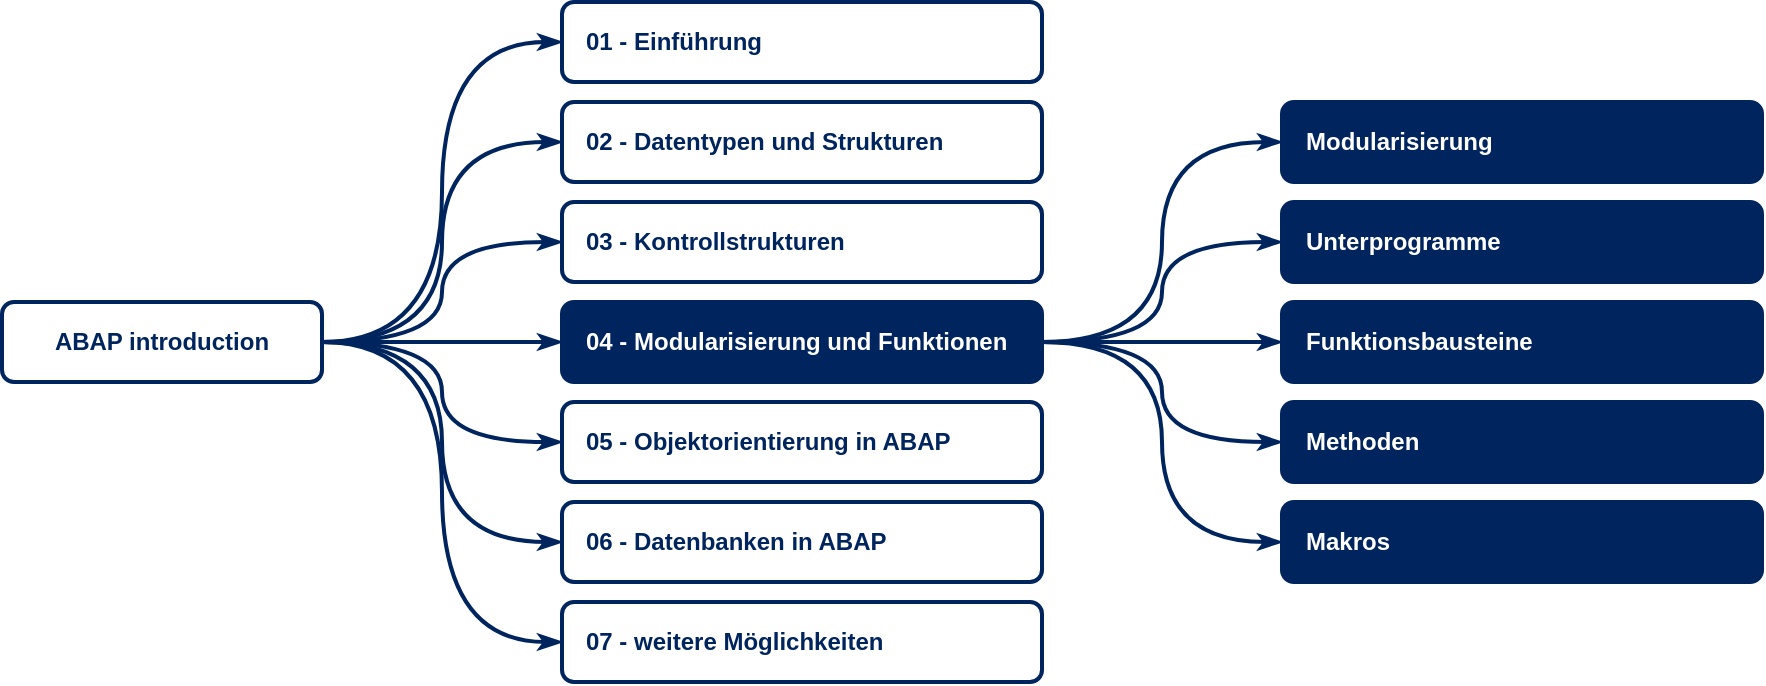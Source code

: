 <mxfile version="20.7.4" type="device"><diagram id="3p4pvpnUlnSRHTYpLvjh" name="Seite-1"><mxGraphModel dx="1418" dy="828" grid="1" gridSize="10" guides="1" tooltips="1" connect="1" arrows="1" fold="1" page="1" pageScale="1" pageWidth="827" pageHeight="1169" math="0" shadow="0"><root><mxCell id="0"/><mxCell id="1" parent="0"/><mxCell id="eZ4h2KJTnU1khmSY-jXj-10" style="edgeStyle=orthogonalEdgeStyle;rounded=0;orthogonalLoop=1;jettySize=auto;html=1;exitX=1;exitY=0.5;exitDx=0;exitDy=0;entryX=0;entryY=0.5;entryDx=0;entryDy=0;fontColor=#FFFFFF;strokeColor=#00245D;curved=1;strokeWidth=2;endArrow=classicThin;endFill=1;" parent="1" source="eZ4h2KJTnU1khmSY-jXj-1" target="eZ4h2KJTnU1khmSY-jXj-2" edge="1"><mxGeometry relative="1" as="geometry"/></mxCell><mxCell id="eZ4h2KJTnU1khmSY-jXj-11" style="edgeStyle=orthogonalEdgeStyle;curved=1;rounded=0;orthogonalLoop=1;jettySize=auto;html=1;exitX=1;exitY=0.5;exitDx=0;exitDy=0;entryX=0;entryY=0.5;entryDx=0;entryDy=0;strokeColor=#00245D;strokeWidth=2;fontColor=#FFFFFF;endArrow=classicThin;endFill=1;" parent="1" source="eZ4h2KJTnU1khmSY-jXj-1" target="eZ4h2KJTnU1khmSY-jXj-3" edge="1"><mxGeometry relative="1" as="geometry"/></mxCell><mxCell id="eZ4h2KJTnU1khmSY-jXj-12" style="edgeStyle=orthogonalEdgeStyle;curved=1;rounded=0;orthogonalLoop=1;jettySize=auto;html=1;exitX=1;exitY=0.5;exitDx=0;exitDy=0;entryX=0;entryY=0.5;entryDx=0;entryDy=0;strokeColor=#00245D;strokeWidth=2;fontColor=#FFFFFF;endArrow=classicThin;endFill=1;" parent="1" source="eZ4h2KJTnU1khmSY-jXj-1" target="eZ4h2KJTnU1khmSY-jXj-4" edge="1"><mxGeometry relative="1" as="geometry"/></mxCell><mxCell id="eZ4h2KJTnU1khmSY-jXj-13" style="edgeStyle=orthogonalEdgeStyle;curved=1;rounded=0;orthogonalLoop=1;jettySize=auto;html=1;exitX=1;exitY=0.5;exitDx=0;exitDy=0;entryX=0;entryY=0.5;entryDx=0;entryDy=0;strokeColor=#00245D;strokeWidth=2;fontColor=#FFFFFF;endArrow=classicThin;endFill=1;" parent="1" source="eZ4h2KJTnU1khmSY-jXj-1" target="eZ4h2KJTnU1khmSY-jXj-5" edge="1"><mxGeometry relative="1" as="geometry"/></mxCell><mxCell id="eZ4h2KJTnU1khmSY-jXj-14" style="edgeStyle=orthogonalEdgeStyle;curved=1;rounded=0;orthogonalLoop=1;jettySize=auto;html=1;exitX=1;exitY=0.5;exitDx=0;exitDy=0;entryX=0;entryY=0.5;entryDx=0;entryDy=0;strokeColor=#00245D;strokeWidth=2;fontColor=#FFFFFF;endArrow=classicThin;endFill=1;" parent="1" source="eZ4h2KJTnU1khmSY-jXj-1" target="eZ4h2KJTnU1khmSY-jXj-6" edge="1"><mxGeometry relative="1" as="geometry"/></mxCell><mxCell id="eZ4h2KJTnU1khmSY-jXj-15" style="edgeStyle=orthogonalEdgeStyle;curved=1;rounded=0;orthogonalLoop=1;jettySize=auto;html=1;exitX=1;exitY=0.5;exitDx=0;exitDy=0;entryX=0;entryY=0.5;entryDx=0;entryDy=0;strokeColor=#00245D;strokeWidth=2;fontColor=#FFFFFF;endArrow=classicThin;endFill=1;" parent="1" source="eZ4h2KJTnU1khmSY-jXj-1" target="eZ4h2KJTnU1khmSY-jXj-7" edge="1"><mxGeometry relative="1" as="geometry"/></mxCell><mxCell id="eZ4h2KJTnU1khmSY-jXj-16" style="edgeStyle=orthogonalEdgeStyle;curved=1;rounded=0;orthogonalLoop=1;jettySize=auto;html=1;exitX=1;exitY=0.5;exitDx=0;exitDy=0;entryX=0;entryY=0.5;entryDx=0;entryDy=0;strokeColor=#00245D;strokeWidth=2;fontColor=#FFFFFF;endArrow=classicThin;endFill=1;" parent="1" source="eZ4h2KJTnU1khmSY-jXj-1" target="eZ4h2KJTnU1khmSY-jXj-8" edge="1"><mxGeometry relative="1" as="geometry"/></mxCell><mxCell id="eZ4h2KJTnU1khmSY-jXj-1" value="ABAP introduction" style="rounded=1;whiteSpace=wrap;html=1;strokeWidth=2;strokeColor=#00245D;fontColor=#00245D;labelBackgroundColor=none;fontStyle=1" parent="1" vertex="1"><mxGeometry x="80" y="400" width="160" height="40" as="geometry"/></mxCell><mxCell id="eZ4h2KJTnU1khmSY-jXj-2" value="01 - Einführung" style="rounded=1;whiteSpace=wrap;html=1;strokeWidth=2;strokeColor=#00245D;fontColor=#00245D;labelBackgroundColor=none;fontStyle=1;fillColor=default;align=left;spacingLeft=10;" parent="1" vertex="1"><mxGeometry x="360" y="250" width="240" height="40" as="geometry"/></mxCell><mxCell id="eZ4h2KJTnU1khmSY-jXj-20" style="edgeStyle=orthogonalEdgeStyle;curved=1;rounded=0;orthogonalLoop=1;jettySize=auto;html=1;exitX=1;exitY=0.5;exitDx=0;exitDy=0;entryX=0;entryY=0.5;entryDx=0;entryDy=0;strokeColor=#00245D;strokeWidth=2;fontColor=#FFFFFF;endArrow=classicThin;endFill=1;" parent="1" source="eZ4h2KJTnU1khmSY-jXj-5" target="eZ4h2KJTnU1khmSY-jXj-17" edge="1"><mxGeometry relative="1" as="geometry"/></mxCell><mxCell id="eZ4h2KJTnU1khmSY-jXj-22" style="edgeStyle=orthogonalEdgeStyle;curved=1;rounded=0;orthogonalLoop=1;jettySize=auto;html=1;exitX=1;exitY=0.5;exitDx=0;exitDy=0;entryX=0;entryY=0.5;entryDx=0;entryDy=0;strokeColor=#00245D;strokeWidth=2;fontColor=#FFFFFF;endArrow=classicThin;endFill=1;" parent="1" source="eZ4h2KJTnU1khmSY-jXj-5" target="eZ4h2KJTnU1khmSY-jXj-21" edge="1"><mxGeometry relative="1" as="geometry"/></mxCell><mxCell id="eZ4h2KJTnU1khmSY-jXj-3" value="02 - Datentypen und Strukturen" style="rounded=1;whiteSpace=wrap;html=1;strokeWidth=2;strokeColor=#00245D;fontColor=#00245D;labelBackgroundColor=none;fontStyle=1;align=left;spacingLeft=10;fillColor=default;" parent="1" vertex="1"><mxGeometry x="360" y="300" width="240" height="40" as="geometry"/></mxCell><mxCell id="eZ4h2KJTnU1khmSY-jXj-4" value="03 - Kontrollstrukturen" style="rounded=1;whiteSpace=wrap;html=1;strokeWidth=2;strokeColor=#00245D;fontColor=#00245D;labelBackgroundColor=none;fontStyle=1;align=left;spacingLeft=10;fillColor=default;" parent="1" vertex="1"><mxGeometry x="360" y="350" width="240" height="40" as="geometry"/></mxCell><mxCell id="eZ4h2KJTnU1khmSY-jXj-5" value="04 - Modularisierung und Funktionen" style="rounded=1;whiteSpace=wrap;html=1;strokeWidth=2;strokeColor=#00245D;fontColor=#FFFFFF;labelBackgroundColor=none;fontStyle=1;align=left;spacingLeft=10;fillColor=#00245D;" parent="1" vertex="1"><mxGeometry x="360" y="400" width="240" height="40" as="geometry"/></mxCell><mxCell id="eZ4h2KJTnU1khmSY-jXj-6" value="05 - Objektorientierung in ABAP" style="rounded=1;whiteSpace=wrap;html=1;strokeWidth=2;strokeColor=#00245D;fontColor=#00245D;labelBackgroundColor=none;fontStyle=1;align=left;spacingLeft=10;" parent="1" vertex="1"><mxGeometry x="360" y="450" width="240" height="40" as="geometry"/></mxCell><mxCell id="eZ4h2KJTnU1khmSY-jXj-7" value="06 - Datenbanken in ABAP" style="rounded=1;whiteSpace=wrap;html=1;strokeWidth=2;strokeColor=#00245D;fontColor=#00245D;labelBackgroundColor=none;fontStyle=1;align=left;spacingLeft=10;" parent="1" vertex="1"><mxGeometry x="360" y="500" width="240" height="40" as="geometry"/></mxCell><mxCell id="eZ4h2KJTnU1khmSY-jXj-8" value="07 - weitere Möglichkeiten" style="rounded=1;whiteSpace=wrap;html=1;strokeWidth=2;strokeColor=#00245D;fontColor=#00245D;labelBackgroundColor=none;fontStyle=1;align=left;spacingLeft=10;" parent="1" vertex="1"><mxGeometry x="360" y="550" width="240" height="40" as="geometry"/></mxCell><mxCell id="eZ4h2KJTnU1khmSY-jXj-17" value="Modularisierung" style="rounded=1;whiteSpace=wrap;html=1;strokeWidth=2;strokeColor=#00245D;fontColor=#FFFFFF;labelBackgroundColor=none;fontStyle=1;align=left;spacingLeft=10;fillColor=#00245D;" parent="1" vertex="1"><mxGeometry x="720" y="300" width="240" height="40" as="geometry"/></mxCell><mxCell id="eZ4h2KJTnU1khmSY-jXj-21" value="Methoden" style="rounded=1;whiteSpace=wrap;html=1;strokeWidth=2;strokeColor=#00245D;fontColor=#FFFFFF;labelBackgroundColor=none;fontStyle=1;align=left;spacingLeft=10;fillColor=#00245D;" parent="1" vertex="1"><mxGeometry x="720" y="450" width="240" height="40" as="geometry"/></mxCell><mxCell id="98MQsAjEKc4FY1LB5PBO-1" value="Unterprogramme" style="rounded=1;whiteSpace=wrap;html=1;strokeWidth=2;strokeColor=#00245D;fontColor=#FFFFFF;labelBackgroundColor=none;fontStyle=1;align=left;spacingLeft=10;fillColor=#00245D;" parent="1" vertex="1"><mxGeometry x="720" y="350" width="240" height="40" as="geometry"/></mxCell><mxCell id="98MQsAjEKc4FY1LB5PBO-2" value="Funktionsbausteine" style="rounded=1;whiteSpace=wrap;html=1;strokeWidth=2;strokeColor=#00245D;fontColor=#FFFFFF;labelBackgroundColor=none;fontStyle=1;align=left;spacingLeft=10;fillColor=#00245D;" parent="1" vertex="1"><mxGeometry x="720" y="400" width="240" height="40" as="geometry"/></mxCell><mxCell id="98MQsAjEKc4FY1LB5PBO-4" style="edgeStyle=orthogonalEdgeStyle;curved=1;rounded=0;orthogonalLoop=1;jettySize=auto;html=1;strokeColor=#00245D;strokeWidth=2;fontColor=#FFFFFF;endArrow=classicThin;endFill=1;entryX=0;entryY=0.5;entryDx=0;entryDy=0;exitX=1;exitY=0.5;exitDx=0;exitDy=0;" parent="1" source="eZ4h2KJTnU1khmSY-jXj-5" target="98MQsAjEKc4FY1LB5PBO-2" edge="1"><mxGeometry relative="1" as="geometry"><mxPoint x="610" y="430" as="sourcePoint"/><mxPoint x="720" y="520" as="targetPoint"/></mxGeometry></mxCell><mxCell id="98MQsAjEKc4FY1LB5PBO-5" style="edgeStyle=orthogonalEdgeStyle;curved=1;rounded=0;orthogonalLoop=1;jettySize=auto;html=1;exitX=1;exitY=0.5;exitDx=0;exitDy=0;entryX=0;entryY=0.5;entryDx=0;entryDy=0;strokeColor=#00245D;strokeWidth=2;fontColor=#FFFFFF;endArrow=classicThin;endFill=1;" parent="1" source="eZ4h2KJTnU1khmSY-jXj-5" target="98MQsAjEKc4FY1LB5PBO-1" edge="1"><mxGeometry relative="1" as="geometry"><mxPoint x="610" y="430" as="sourcePoint"/><mxPoint x="730" y="430" as="targetPoint"/></mxGeometry></mxCell><mxCell id="98MQsAjEKc4FY1LB5PBO-6" value="Makros" style="rounded=1;whiteSpace=wrap;html=1;strokeWidth=2;strokeColor=#00245D;fontColor=#FFFFFF;labelBackgroundColor=none;fontStyle=1;align=left;spacingLeft=10;fillColor=#00245D;" parent="1" vertex="1"><mxGeometry x="720" y="500" width="240" height="40" as="geometry"/></mxCell><mxCell id="98MQsAjEKc4FY1LB5PBO-8" style="edgeStyle=orthogonalEdgeStyle;curved=1;rounded=0;orthogonalLoop=1;jettySize=auto;html=1;exitX=1;exitY=0.5;exitDx=0;exitDy=0;entryX=0;entryY=0.5;entryDx=0;entryDy=0;strokeColor=#00245D;strokeWidth=2;fontColor=#FFFFFF;endArrow=classicThin;endFill=1;" parent="1" source="eZ4h2KJTnU1khmSY-jXj-5" target="98MQsAjEKc4FY1LB5PBO-6" edge="1"><mxGeometry relative="1" as="geometry"><mxPoint x="610" y="430" as="sourcePoint"/><mxPoint x="730" y="530" as="targetPoint"/></mxGeometry></mxCell></root></mxGraphModel></diagram></mxfile>